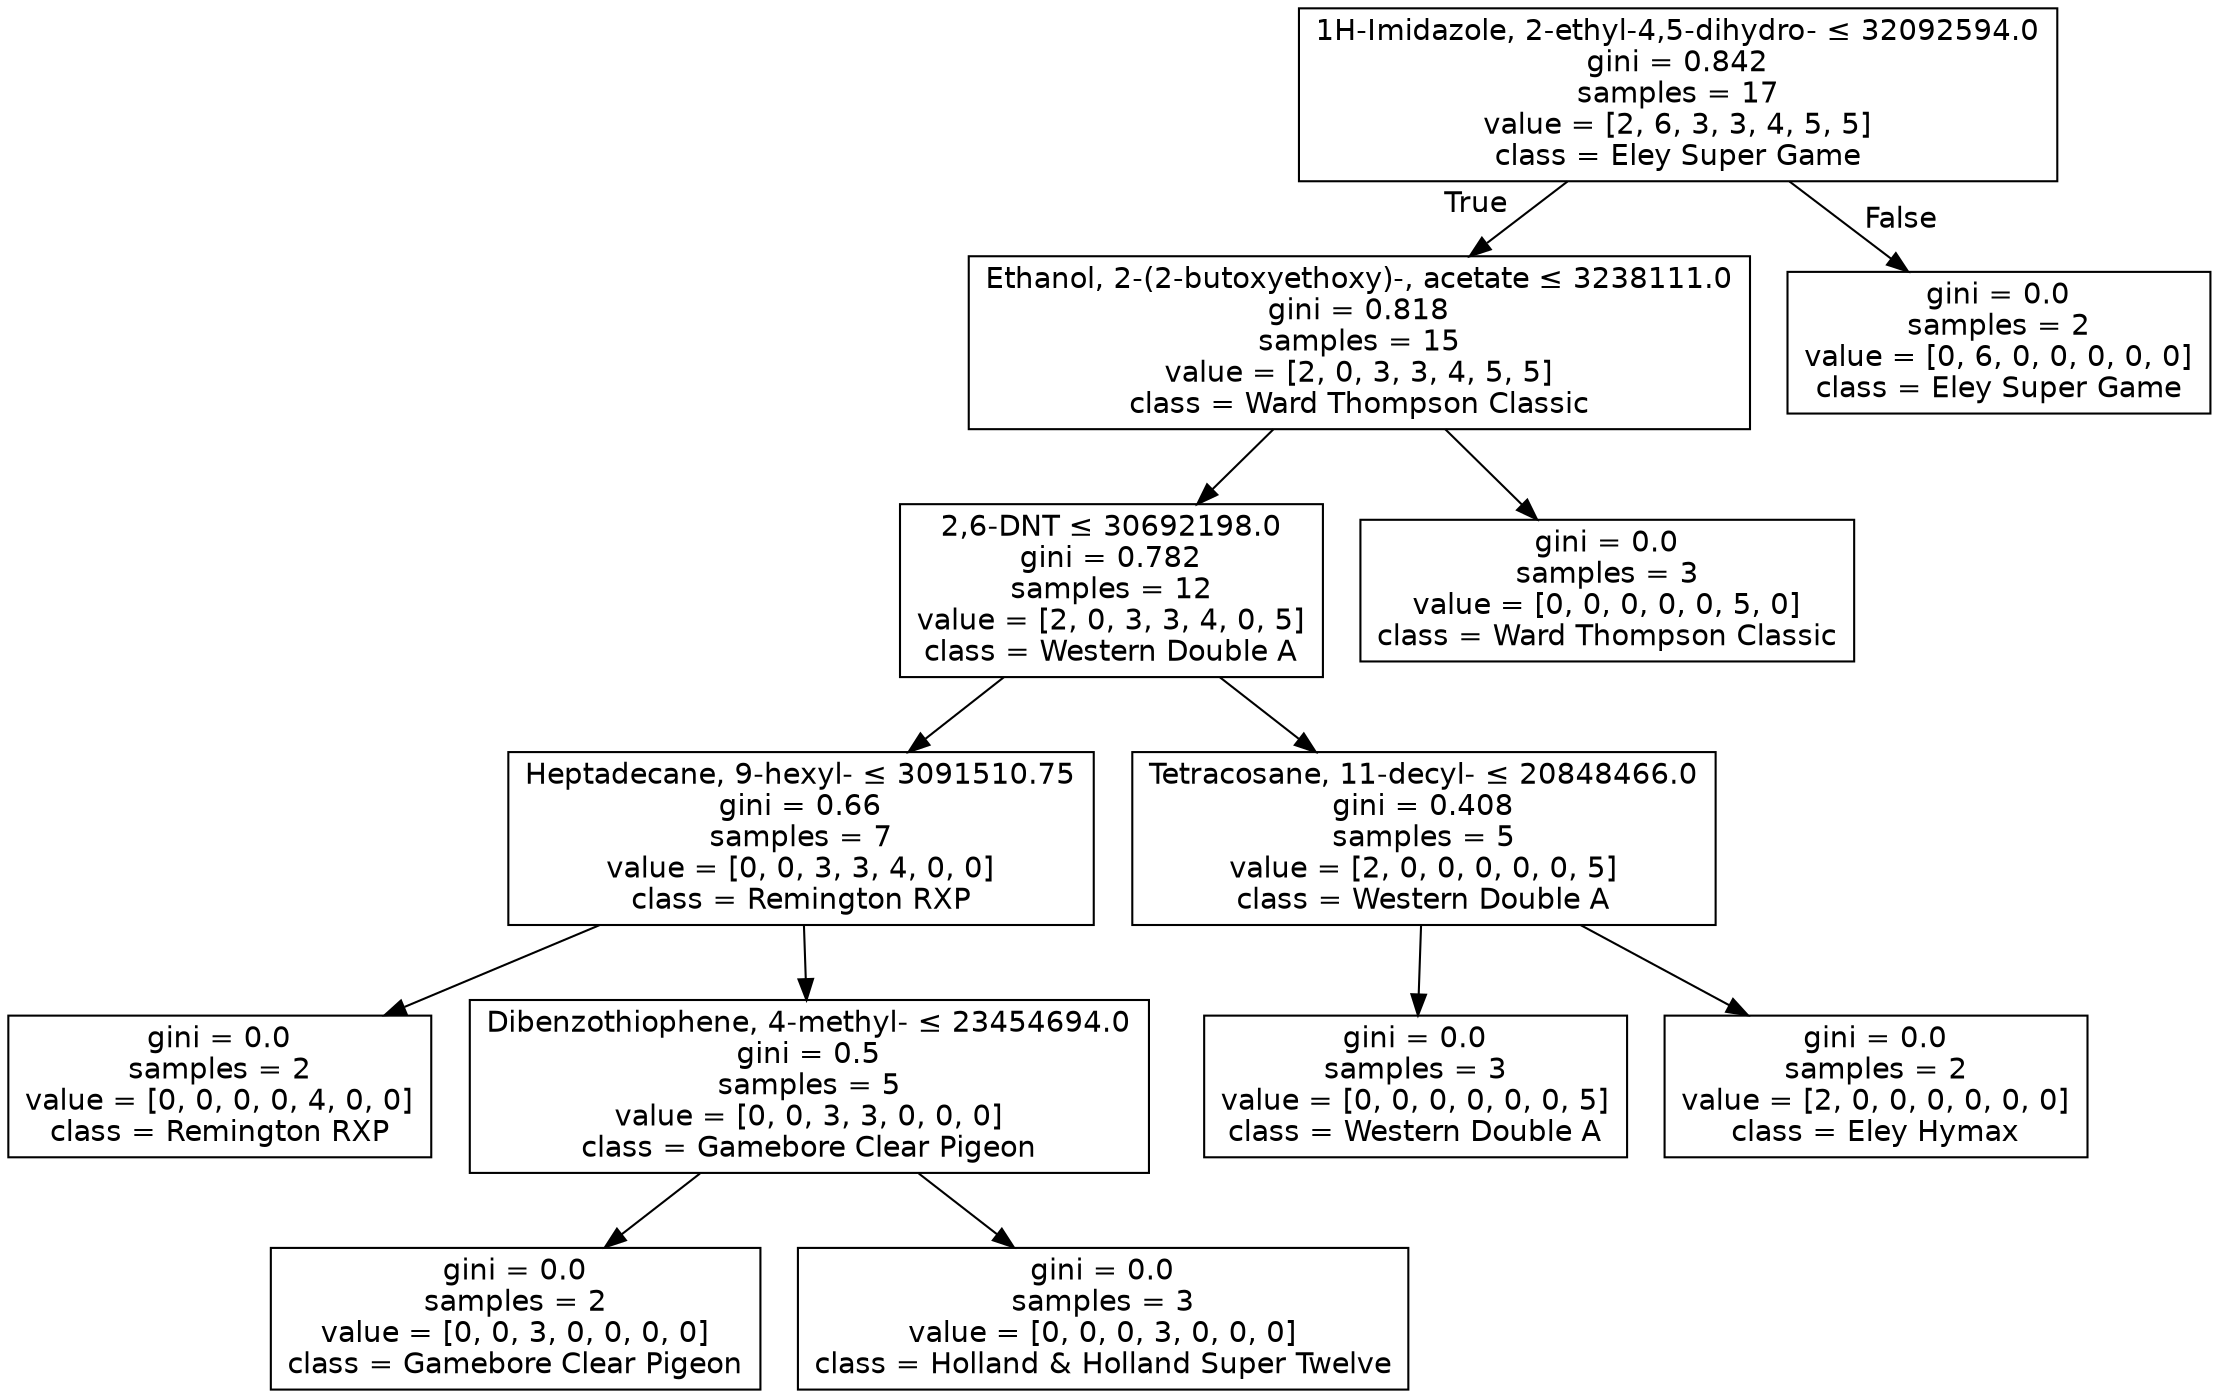digraph Tree {
node [shape=box, fontname="helvetica"] ;
edge [fontname="helvetica"] ;
0 [label=<1H-Imidazole, 2-ethyl-4,5-dihydro- &le; 32092594.0<br/>gini = 0.842<br/>samples = 17<br/>value = [2, 6, 3, 3, 4, 5, 5]<br/>class = Eley Super Game>] ;
1 [label=<Ethanol, 2-(2-butoxyethoxy)-, acetate &le; 3238111.0<br/>gini = 0.818<br/>samples = 15<br/>value = [2, 0, 3, 3, 4, 5, 5]<br/>class = Ward Thompson Classic>] ;
0 -> 1 [labeldistance=2.5, labelangle=45, headlabel="True"] ;
2 [label=<2,6-DNT &le; 30692198.0<br/>gini = 0.782<br/>samples = 12<br/>value = [2, 0, 3, 3, 4, 0, 5]<br/>class = Western Double A>] ;
1 -> 2 ;
3 [label=<Heptadecane, 9-hexyl- &le; 3091510.75<br/>gini = 0.66<br/>samples = 7<br/>value = [0, 0, 3, 3, 4, 0, 0]<br/>class = Remington RXP>] ;
2 -> 3 ;
4 [label=<gini = 0.0<br/>samples = 2<br/>value = [0, 0, 0, 0, 4, 0, 0]<br/>class = Remington RXP>] ;
3 -> 4 ;
5 [label=<Dibenzothiophene, 4-methyl- &le; 23454694.0<br/>gini = 0.5<br/>samples = 5<br/>value = [0, 0, 3, 3, 0, 0, 0]<br/>class = Gamebore Clear Pigeon>] ;
3 -> 5 ;
6 [label=<gini = 0.0<br/>samples = 2<br/>value = [0, 0, 3, 0, 0, 0, 0]<br/>class = Gamebore Clear Pigeon>] ;
5 -> 6 ;
7 [label=<gini = 0.0<br/>samples = 3<br/>value = [0, 0, 0, 3, 0, 0, 0]<br/>class = Holland &amp; Holland Super Twelve>] ;
5 -> 7 ;
8 [label=<Tetracosane, 11-decyl- &le; 20848466.0<br/>gini = 0.408<br/>samples = 5<br/>value = [2, 0, 0, 0, 0, 0, 5]<br/>class = Western Double A>] ;
2 -> 8 ;
9 [label=<gini = 0.0<br/>samples = 3<br/>value = [0, 0, 0, 0, 0, 0, 5]<br/>class = Western Double A>] ;
8 -> 9 ;
10 [label=<gini = 0.0<br/>samples = 2<br/>value = [2, 0, 0, 0, 0, 0, 0]<br/>class = Eley Hymax>] ;
8 -> 10 ;
11 [label=<gini = 0.0<br/>samples = 3<br/>value = [0, 0, 0, 0, 0, 5, 0]<br/>class = Ward Thompson Classic>] ;
1 -> 11 ;
12 [label=<gini = 0.0<br/>samples = 2<br/>value = [0, 6, 0, 0, 0, 0, 0]<br/>class = Eley Super Game>] ;
0 -> 12 [labeldistance=2.5, labelangle=-45, headlabel="False"] ;
}
